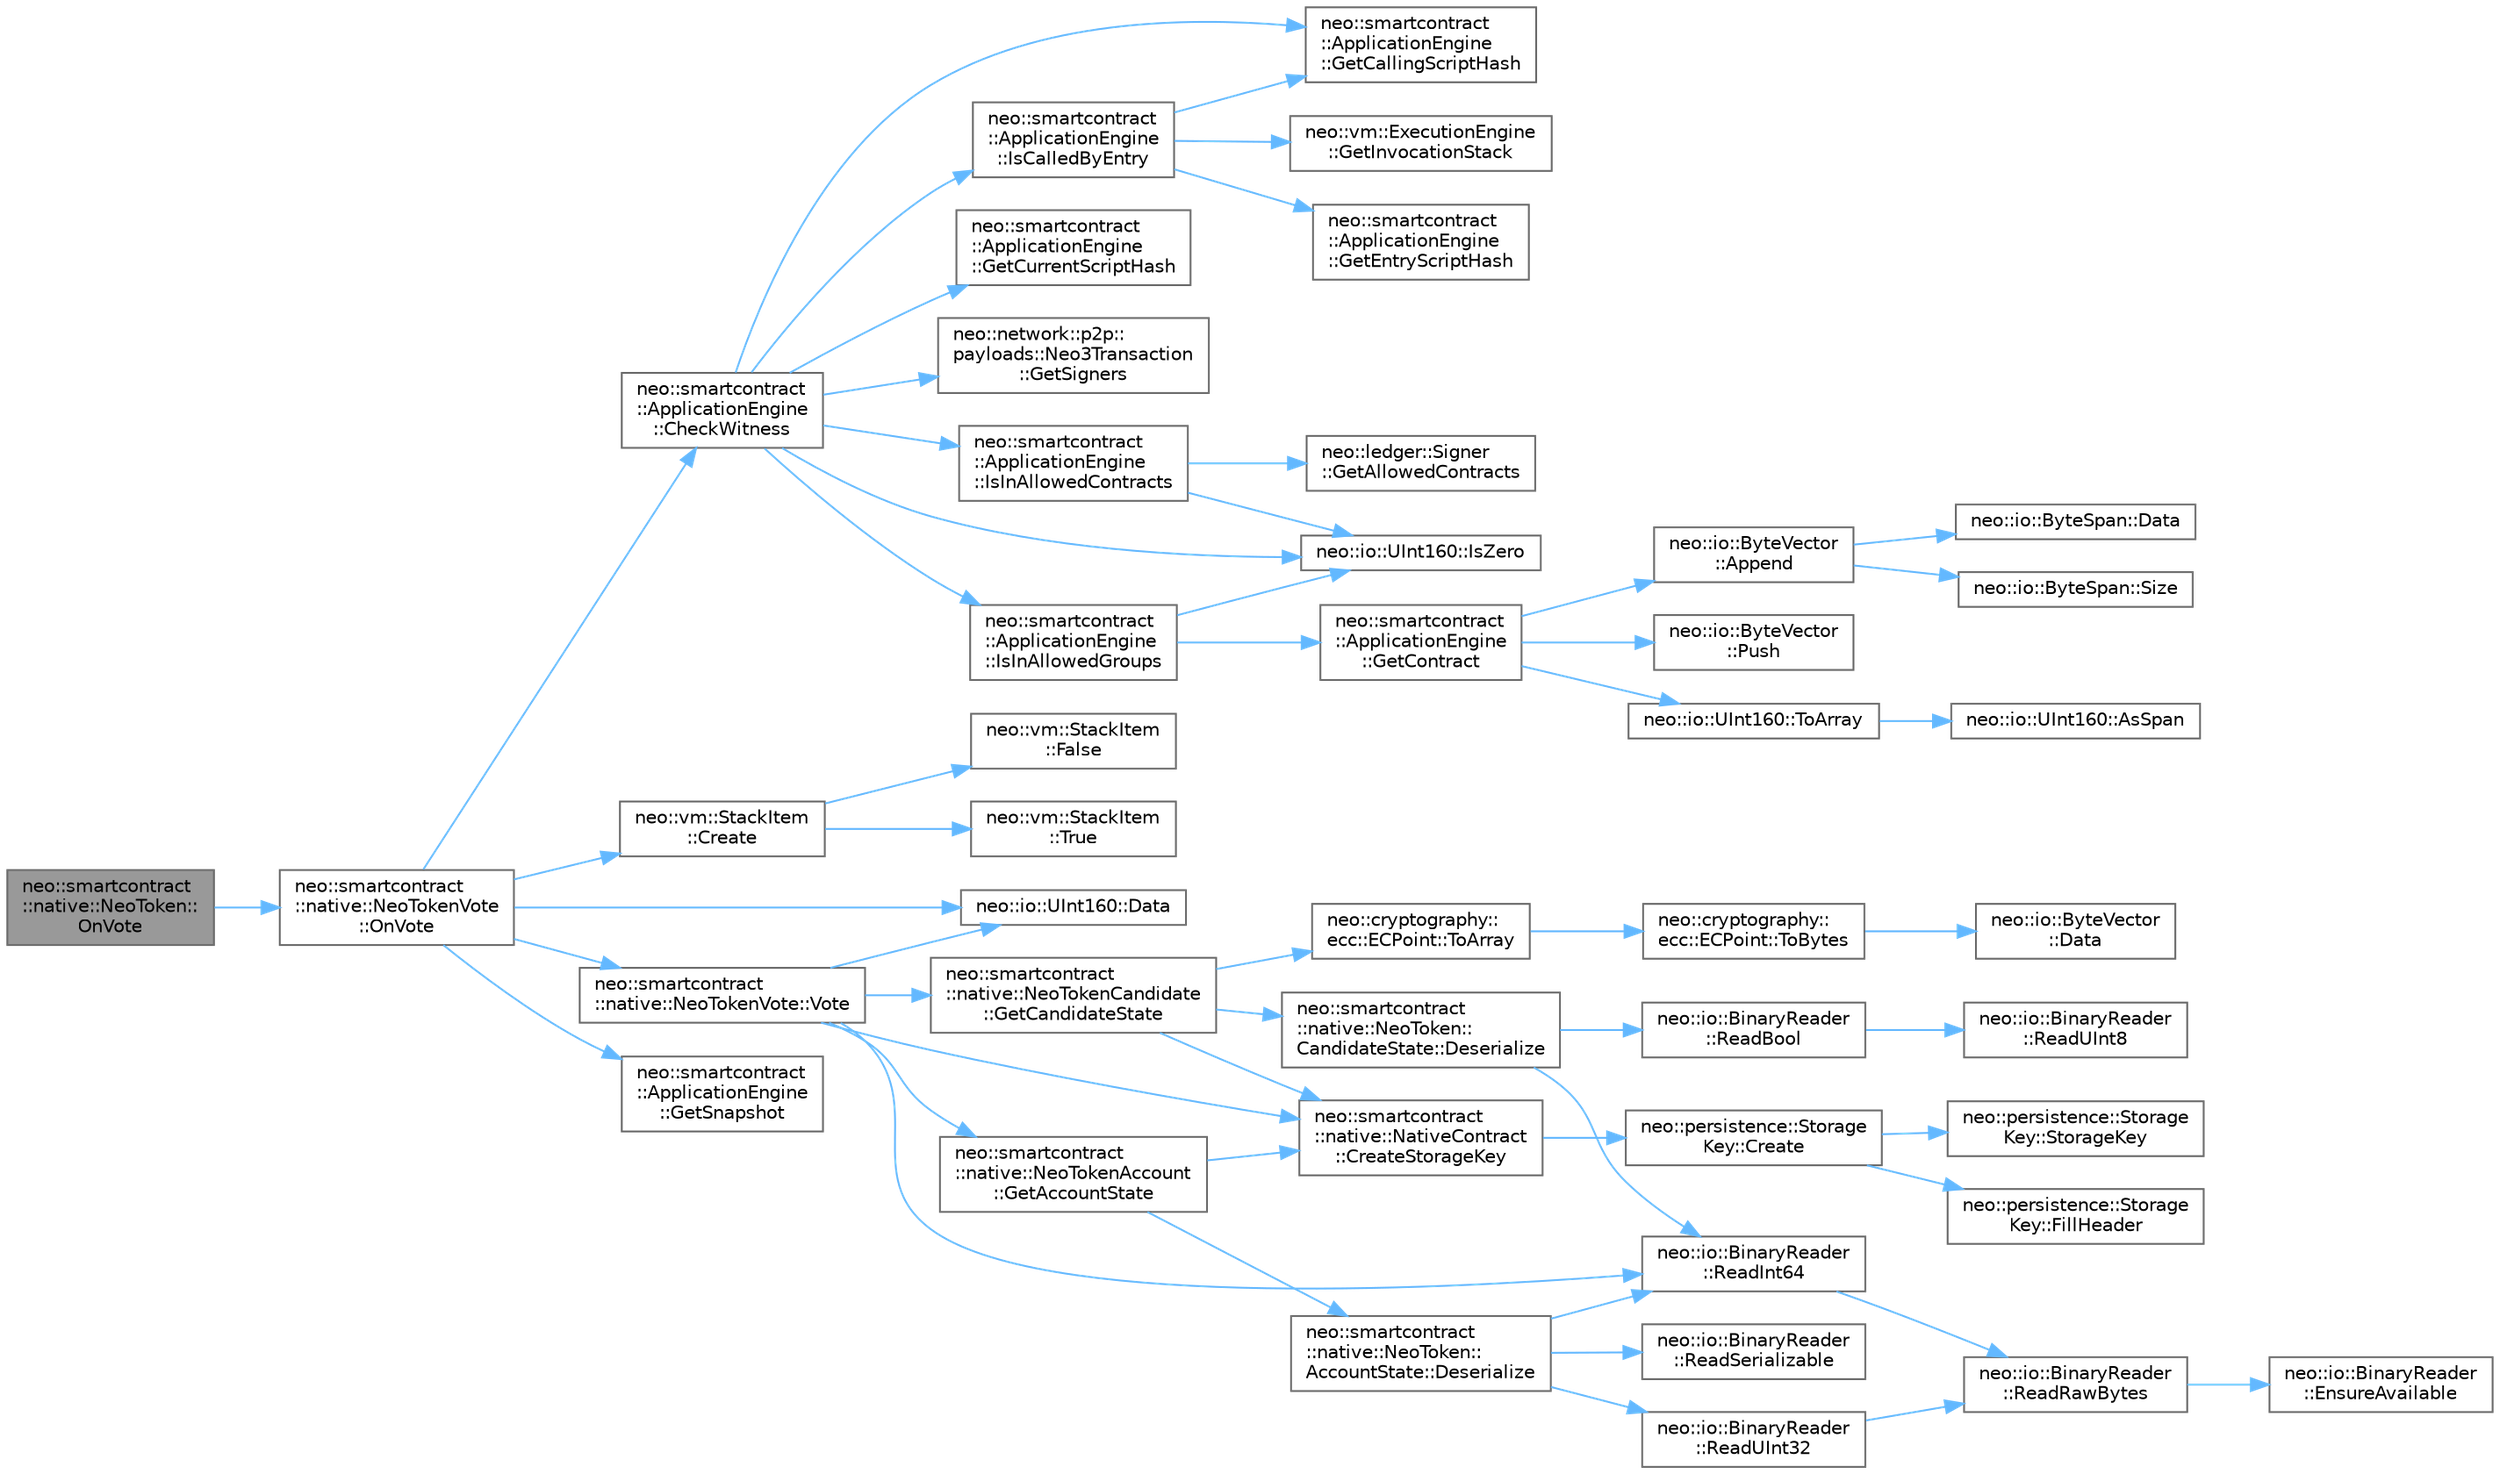 digraph "neo::smartcontract::native::NeoToken::OnVote"
{
 // LATEX_PDF_SIZE
  bgcolor="transparent";
  edge [fontname=Helvetica,fontsize=10,labelfontname=Helvetica,labelfontsize=10];
  node [fontname=Helvetica,fontsize=10,shape=box,height=0.2,width=0.4];
  rankdir="LR";
  Node1 [id="Node000001",label="neo::smartcontract\l::native::NeoToken::\lOnVote",height=0.2,width=0.4,color="gray40", fillcolor="grey60", style="filled", fontcolor="black",tooltip="Handles the vote method."];
  Node1 -> Node2 [id="edge53_Node000001_Node000002",color="steelblue1",style="solid",tooltip=" "];
  Node2 [id="Node000002",label="neo::smartcontract\l::native::NeoTokenVote\l::OnVote",height=0.2,width=0.4,color="grey40", fillcolor="white", style="filled",URL="$classneo_1_1smartcontract_1_1native_1_1_neo_token_vote.html#ac4d88888e685714f2d797500b30cb6cb",tooltip="Handles the vote method."];
  Node2 -> Node3 [id="edge54_Node000002_Node000003",color="steelblue1",style="solid",tooltip=" "];
  Node3 [id="Node000003",label="neo::smartcontract\l::ApplicationEngine\l::CheckWitness",height=0.2,width=0.4,color="grey40", fillcolor="white", style="filled",URL="$classneo_1_1smartcontract_1_1_application_engine.html#a4be82b2a3a2a0e53de3b731ac2418e91",tooltip="Checks if the witness is valid."];
  Node3 -> Node4 [id="edge55_Node000003_Node000004",color="steelblue1",style="solid",tooltip=" "];
  Node4 [id="Node000004",label="neo::smartcontract\l::ApplicationEngine\l::GetCallingScriptHash",height=0.2,width=0.4,color="grey40", fillcolor="white", style="filled",URL="$classneo_1_1smartcontract_1_1_application_engine.html#aad5c406f892265f2c4e9717edba873d0",tooltip="Gets the calling script hash."];
  Node3 -> Node5 [id="edge56_Node000003_Node000005",color="steelblue1",style="solid",tooltip=" "];
  Node5 [id="Node000005",label="neo::smartcontract\l::ApplicationEngine\l::GetCurrentScriptHash",height=0.2,width=0.4,color="grey40", fillcolor="white", style="filled",URL="$classneo_1_1smartcontract_1_1_application_engine.html#a51923971bcbc44d1d251edc00a54bfd2",tooltip="Gets the current script hash."];
  Node3 -> Node6 [id="edge57_Node000003_Node000006",color="steelblue1",style="solid",tooltip=" "];
  Node6 [id="Node000006",label="neo::network::p2p::\lpayloads::Neo3Transaction\l::GetSigners",height=0.2,width=0.4,color="grey40", fillcolor="white", style="filled",URL="$classneo_1_1network_1_1p2p_1_1payloads_1_1_neo3_transaction.html#a6978e51b07edf11fea3672eb79ebda72",tooltip="Gets the signers."];
  Node3 -> Node7 [id="edge58_Node000003_Node000007",color="steelblue1",style="solid",tooltip=" "];
  Node7 [id="Node000007",label="neo::smartcontract\l::ApplicationEngine\l::IsCalledByEntry",height=0.2,width=0.4,color="grey40", fillcolor="white", style="filled",URL="$classneo_1_1smartcontract_1_1_application_engine.html#a0e1df260a87deaf6b0318adf0970489a",tooltip=" "];
  Node7 -> Node4 [id="edge59_Node000007_Node000004",color="steelblue1",style="solid",tooltip=" "];
  Node7 -> Node8 [id="edge60_Node000007_Node000008",color="steelblue1",style="solid",tooltip=" "];
  Node8 [id="Node000008",label="neo::smartcontract\l::ApplicationEngine\l::GetEntryScriptHash",height=0.2,width=0.4,color="grey40", fillcolor="white", style="filled",URL="$classneo_1_1smartcontract_1_1_application_engine.html#a2be6d2d795c94e0ee7de0736dc2af4ec",tooltip="Gets the entry script hash."];
  Node7 -> Node9 [id="edge61_Node000007_Node000009",color="steelblue1",style="solid",tooltip=" "];
  Node9 [id="Node000009",label="neo::vm::ExecutionEngine\l::GetInvocationStack",height=0.2,width=0.4,color="grey40", fillcolor="white", style="filled",URL="$classneo_1_1vm_1_1_execution_engine.html#a91d0c0db6d95f8ceb2969cf9a397b21c",tooltip="Gets the invocation stack."];
  Node3 -> Node10 [id="edge62_Node000003_Node000010",color="steelblue1",style="solid",tooltip=" "];
  Node10 [id="Node000010",label="neo::smartcontract\l::ApplicationEngine\l::IsInAllowedContracts",height=0.2,width=0.4,color="grey40", fillcolor="white", style="filled",URL="$classneo_1_1smartcontract_1_1_application_engine.html#a5c3a1800a8e3a33f62f6f4569093bcfa",tooltip=" "];
  Node10 -> Node11 [id="edge63_Node000010_Node000011",color="steelblue1",style="solid",tooltip=" "];
  Node11 [id="Node000011",label="neo::ledger::Signer\l::GetAllowedContracts",height=0.2,width=0.4,color="grey40", fillcolor="white", style="filled",URL="$classneo_1_1ledger_1_1_signer.html#ac6550386081f7752e99e7a6bfc94a39c",tooltip="Gets the allowed contracts."];
  Node10 -> Node12 [id="edge64_Node000010_Node000012",color="steelblue1",style="solid",tooltip=" "];
  Node12 [id="Node000012",label="neo::io::UInt160::IsZero",height=0.2,width=0.4,color="grey40", fillcolor="white", style="filled",URL="$classneo_1_1io_1_1_u_int160.html#af6eb7ff964875651d53f8195bf3dcea1",tooltip="Checks if this UInt160 is zero."];
  Node3 -> Node13 [id="edge65_Node000003_Node000013",color="steelblue1",style="solid",tooltip=" "];
  Node13 [id="Node000013",label="neo::smartcontract\l::ApplicationEngine\l::IsInAllowedGroups",height=0.2,width=0.4,color="grey40", fillcolor="white", style="filled",URL="$classneo_1_1smartcontract_1_1_application_engine.html#a5845b07abae759f4c543daf89c09763c",tooltip=" "];
  Node13 -> Node14 [id="edge66_Node000013_Node000014",color="steelblue1",style="solid",tooltip=" "];
  Node14 [id="Node000014",label="neo::smartcontract\l::ApplicationEngine\l::GetContract",height=0.2,width=0.4,color="grey40", fillcolor="white", style="filled",URL="$classneo_1_1smartcontract_1_1_application_engine.html#aab38d577e09dab34b160475075ef9d19",tooltip=" "];
  Node14 -> Node15 [id="edge67_Node000014_Node000015",color="steelblue1",style="solid",tooltip=" "];
  Node15 [id="Node000015",label="neo::io::ByteVector\l::Append",height=0.2,width=0.4,color="grey40", fillcolor="white", style="filled",URL="$classneo_1_1io_1_1_byte_vector.html#a08fe2080218bc11daedc416387e6f37e",tooltip="Appends data to the ByteVector."];
  Node15 -> Node16 [id="edge68_Node000015_Node000016",color="steelblue1",style="solid",tooltip=" "];
  Node16 [id="Node000016",label="neo::io::ByteSpan::Data",height=0.2,width=0.4,color="grey40", fillcolor="white", style="filled",URL="$classneo_1_1io_1_1_byte_span.html#a0285a19eb5cd212ecd1079e0bc5e494c",tooltip="Gets a pointer to the data."];
  Node15 -> Node17 [id="edge69_Node000015_Node000017",color="steelblue1",style="solid",tooltip=" "];
  Node17 [id="Node000017",label="neo::io::ByteSpan::Size",height=0.2,width=0.4,color="grey40", fillcolor="white", style="filled",URL="$classneo_1_1io_1_1_byte_span.html#a4a869430800a37dcbeefac6f36468fcb",tooltip="Gets the size of the ByteSpan."];
  Node14 -> Node18 [id="edge70_Node000014_Node000018",color="steelblue1",style="solid",tooltip=" "];
  Node18 [id="Node000018",label="neo::io::ByteVector\l::Push",height=0.2,width=0.4,color="grey40", fillcolor="white", style="filled",URL="$classneo_1_1io_1_1_byte_vector.html#a57eb840afcbc9cd7b784081f9f546dab",tooltip="Pushes a byte to the end of the ByteVector."];
  Node14 -> Node19 [id="edge71_Node000014_Node000019",color="steelblue1",style="solid",tooltip=" "];
  Node19 [id="Node000019",label="neo::io::UInt160::ToArray",height=0.2,width=0.4,color="grey40", fillcolor="white", style="filled",URL="$classneo_1_1io_1_1_u_int160.html#a947ec4601aad300d141e2a5f3584d4d3",tooltip="Converts the UInt160 to a ByteVector."];
  Node19 -> Node20 [id="edge72_Node000019_Node000020",color="steelblue1",style="solid",tooltip=" "];
  Node20 [id="Node000020",label="neo::io::UInt160::AsSpan",height=0.2,width=0.4,color="grey40", fillcolor="white", style="filled",URL="$classneo_1_1io_1_1_u_int160.html#a7e537e6035701cc08bf7eb8e9ff5d8e6",tooltip="Converts the UInt160 to a ByteSpan."];
  Node13 -> Node12 [id="edge73_Node000013_Node000012",color="steelblue1",style="solid",tooltip=" "];
  Node3 -> Node12 [id="edge74_Node000003_Node000012",color="steelblue1",style="solid",tooltip=" "];
  Node2 -> Node21 [id="edge75_Node000002_Node000021",color="steelblue1",style="solid",tooltip=" "];
  Node21 [id="Node000021",label="neo::vm::StackItem\l::Create",height=0.2,width=0.4,color="grey40", fillcolor="white", style="filled",URL="$classneo_1_1vm_1_1_stack_item.html#a1d67a8c02d58d56410378b997c2e7855",tooltip="Creates a primitive stack item."];
  Node21 -> Node22 [id="edge76_Node000021_Node000022",color="steelblue1",style="solid",tooltip=" "];
  Node22 [id="Node000022",label="neo::vm::StackItem\l::False",height=0.2,width=0.4,color="grey40", fillcolor="white", style="filled",URL="$classneo_1_1vm_1_1_stack_item.html#a759c1a70f6481936eb089083a5fa2d4e",tooltip="Gets the false stack item."];
  Node21 -> Node23 [id="edge77_Node000021_Node000023",color="steelblue1",style="solid",tooltip=" "];
  Node23 [id="Node000023",label="neo::vm::StackItem\l::True",height=0.2,width=0.4,color="grey40", fillcolor="white", style="filled",URL="$classneo_1_1vm_1_1_stack_item.html#ac5c88a02b66663d80e61942bb425391c",tooltip="Gets the true stack item."];
  Node2 -> Node24 [id="edge78_Node000002_Node000024",color="steelblue1",style="solid",tooltip=" "];
  Node24 [id="Node000024",label="neo::io::UInt160::Data",height=0.2,width=0.4,color="grey40", fillcolor="white", style="filled",URL="$classneo_1_1io_1_1_u_int160.html#ad3022981ff7dc5b1928972035b8c81e6",tooltip="Gets a pointer to the data."];
  Node2 -> Node25 [id="edge79_Node000002_Node000025",color="steelblue1",style="solid",tooltip=" "];
  Node25 [id="Node000025",label="neo::smartcontract\l::ApplicationEngine\l::GetSnapshot",height=0.2,width=0.4,color="grey40", fillcolor="white", style="filled",URL="$classneo_1_1smartcontract_1_1_application_engine.html#a4b11ba8a68aa0ac32ba0263c293ff1e4",tooltip="Gets the snapshot."];
  Node2 -> Node26 [id="edge80_Node000002_Node000026",color="steelblue1",style="solid",tooltip=" "];
  Node26 [id="Node000026",label="neo::smartcontract\l::native::NeoTokenVote::Vote",height=0.2,width=0.4,color="grey40", fillcolor="white", style="filled",URL="$classneo_1_1smartcontract_1_1native_1_1_neo_token_vote.html#a9c33f9f84c45eb0716c9cab12306f800",tooltip="Votes for a candidate."];
  Node26 -> Node27 [id="edge81_Node000026_Node000027",color="steelblue1",style="solid",tooltip=" "];
  Node27 [id="Node000027",label="neo::smartcontract\l::native::NativeContract\l::CreateStorageKey",height=0.2,width=0.4,color="grey40", fillcolor="white", style="filled",URL="$classneo_1_1smartcontract_1_1native_1_1_native_contract.html#a5a9ec24cc4c1584fb00fdf32f614dbd8",tooltip="Creates a storage key with the specified prefix."];
  Node27 -> Node28 [id="edge82_Node000027_Node000028",color="steelblue1",style="solid",tooltip=" "];
  Node28 [id="Node000028",label="neo::persistence::Storage\lKey::Create",height=0.2,width=0.4,color="grey40", fillcolor="white", style="filled",URL="$classneo_1_1persistence_1_1_storage_key.html#ae7001770e96642cfdb2f878c6264bf51",tooltip="Creates a storage key with contract ID and prefix."];
  Node28 -> Node29 [id="edge83_Node000028_Node000029",color="steelblue1",style="solid",tooltip=" "];
  Node29 [id="Node000029",label="neo::persistence::Storage\lKey::FillHeader",height=0.2,width=0.4,color="grey40", fillcolor="white", style="filled",URL="$classneo_1_1persistence_1_1_storage_key.html#a4a6ee8a47d7cfb0b3802d3697ddf571f",tooltip="Fills the header (contract ID + prefix) into a span."];
  Node28 -> Node30 [id="edge84_Node000028_Node000030",color="steelblue1",style="solid",tooltip=" "];
  Node30 [id="Node000030",label="neo::persistence::Storage\lKey::StorageKey",height=0.2,width=0.4,color="grey40", fillcolor="white", style="filled",URL="$classneo_1_1persistence_1_1_storage_key.html#a26e71bde9629f81837c84d69d83fd75a",tooltip="Constructs an empty StorageKey."];
  Node26 -> Node24 [id="edge85_Node000026_Node000024",color="steelblue1",style="solid",tooltip=" "];
  Node26 -> Node31 [id="edge86_Node000026_Node000031",color="steelblue1",style="solid",tooltip=" "];
  Node31 [id="Node000031",label="neo::smartcontract\l::native::NeoTokenAccount\l::GetAccountState",height=0.2,width=0.4,color="grey40", fillcolor="white", style="filled",URL="$classneo_1_1smartcontract_1_1native_1_1_neo_token_account.html#a6a801203667b97238e73ec31a4eeeb49",tooltip="Gets the account state."];
  Node31 -> Node27 [id="edge87_Node000031_Node000027",color="steelblue1",style="solid",tooltip=" "];
  Node31 -> Node32 [id="edge88_Node000031_Node000032",color="steelblue1",style="solid",tooltip=" "];
  Node32 [id="Node000032",label="neo::smartcontract\l::native::NeoToken::\lAccountState::Deserialize",height=0.2,width=0.4,color="grey40", fillcolor="white", style="filled",URL="$structneo_1_1smartcontract_1_1native_1_1_neo_token_1_1_account_state.html#aae0ca7841f80d2abf677fa992f375fc7",tooltip=" "];
  Node32 -> Node33 [id="edge89_Node000032_Node000033",color="steelblue1",style="solid",tooltip=" "];
  Node33 [id="Node000033",label="neo::io::BinaryReader\l::ReadInt64",height=0.2,width=0.4,color="grey40", fillcolor="white", style="filled",URL="$classneo_1_1io_1_1_binary_reader.html#aa8429b0320e5dee44f55d511457eb9bb",tooltip="Reads a 64-bit signed integer from the stream."];
  Node33 -> Node34 [id="edge90_Node000033_Node000034",color="steelblue1",style="solid",tooltip=" "];
  Node34 [id="Node000034",label="neo::io::BinaryReader\l::ReadRawBytes",height=0.2,width=0.4,color="grey40", fillcolor="white", style="filled",URL="$classneo_1_1io_1_1_binary_reader.html#a890faf334a0500b4474a6b2f91e63e51",tooltip="Helper method to read raw bytes from either stream or memory."];
  Node34 -> Node35 [id="edge91_Node000034_Node000035",color="steelblue1",style="solid",tooltip=" "];
  Node35 [id="Node000035",label="neo::io::BinaryReader\l::EnsureAvailable",height=0.2,width=0.4,color="grey40", fillcolor="white", style="filled",URL="$classneo_1_1io_1_1_binary_reader.html#a2bfd19e979fbdb9b340cc8dd78a9ca72",tooltip="Checks if enough bytes are available to read."];
  Node32 -> Node36 [id="edge92_Node000032_Node000036",color="steelblue1",style="solid",tooltip=" "];
  Node36 [id="Node000036",label="neo::io::BinaryReader\l::ReadSerializable",height=0.2,width=0.4,color="grey40", fillcolor="white", style="filled",URL="$classneo_1_1io_1_1_binary_reader.html#adfdd39b482480819e993cc3c39a77ec2",tooltip="Reads a serializable object from the stream."];
  Node32 -> Node37 [id="edge93_Node000032_Node000037",color="steelblue1",style="solid",tooltip=" "];
  Node37 [id="Node000037",label="neo::io::BinaryReader\l::ReadUInt32",height=0.2,width=0.4,color="grey40", fillcolor="white", style="filled",URL="$classneo_1_1io_1_1_binary_reader.html#adc2c9cfae535b86f63855d77cdb2662b",tooltip="Reads a 32-bit unsigned integer from the stream."];
  Node37 -> Node34 [id="edge94_Node000037_Node000034",color="steelblue1",style="solid",tooltip=" "];
  Node26 -> Node38 [id="edge95_Node000026_Node000038",color="steelblue1",style="solid",tooltip=" "];
  Node38 [id="Node000038",label="neo::smartcontract\l::native::NeoTokenCandidate\l::GetCandidateState",height=0.2,width=0.4,color="grey40", fillcolor="white", style="filled",URL="$classneo_1_1smartcontract_1_1native_1_1_neo_token_candidate.html#a8b1144886bf0a59b007b4e1bf406aeb9",tooltip="Gets the candidate state."];
  Node38 -> Node27 [id="edge96_Node000038_Node000027",color="steelblue1",style="solid",tooltip=" "];
  Node38 -> Node39 [id="edge97_Node000038_Node000039",color="steelblue1",style="solid",tooltip=" "];
  Node39 [id="Node000039",label="neo::smartcontract\l::native::NeoToken::\lCandidateState::Deserialize",height=0.2,width=0.4,color="grey40", fillcolor="white", style="filled",URL="$structneo_1_1smartcontract_1_1native_1_1_neo_token_1_1_candidate_state.html#a4b3588cff845e246d112020fcd7b7974",tooltip=" "];
  Node39 -> Node40 [id="edge98_Node000039_Node000040",color="steelblue1",style="solid",tooltip=" "];
  Node40 [id="Node000040",label="neo::io::BinaryReader\l::ReadBool",height=0.2,width=0.4,color="grey40", fillcolor="white", style="filled",URL="$classneo_1_1io_1_1_binary_reader.html#a94aba9dfe2eb624fd626466227ccf3a8",tooltip="Reads a boolean value from the stream."];
  Node40 -> Node41 [id="edge99_Node000040_Node000041",color="steelblue1",style="solid",tooltip=" "];
  Node41 [id="Node000041",label="neo::io::BinaryReader\l::ReadUInt8",height=0.2,width=0.4,color="grey40", fillcolor="white", style="filled",URL="$classneo_1_1io_1_1_binary_reader.html#a3b93ff9ad86d70fb5091267936092a59",tooltip="Reads an 8-bit unsigned integer from the stream."];
  Node39 -> Node33 [id="edge100_Node000039_Node000033",color="steelblue1",style="solid",tooltip=" "];
  Node38 -> Node42 [id="edge101_Node000038_Node000042",color="steelblue1",style="solid",tooltip=" "];
  Node42 [id="Node000042",label="neo::cryptography::\lecc::ECPoint::ToArray",height=0.2,width=0.4,color="grey40", fillcolor="white", style="filled",URL="$classneo_1_1cryptography_1_1ecc_1_1_e_c_point.html#ac78e405cf844e51af4f0830b2b392368",tooltip="Converts this point to a byte array (compressed format). This method matches the C# ECPoint...."];
  Node42 -> Node43 [id="edge102_Node000042_Node000043",color="steelblue1",style="solid",tooltip=" "];
  Node43 [id="Node000043",label="neo::cryptography::\lecc::ECPoint::ToBytes",height=0.2,width=0.4,color="grey40", fillcolor="white", style="filled",URL="$classneo_1_1cryptography_1_1ecc_1_1_e_c_point.html#acaf3aa20394e9261354877c0e64c8f37",tooltip="Converts this point to a byte array."];
  Node43 -> Node44 [id="edge103_Node000043_Node000044",color="steelblue1",style="solid",tooltip=" "];
  Node44 [id="Node000044",label="neo::io::ByteVector\l::Data",height=0.2,width=0.4,color="grey40", fillcolor="white", style="filled",URL="$classneo_1_1io_1_1_byte_vector.html#a971af50d2778c4435c924cf4b839e8a1",tooltip="Gets a pointer to the data."];
  Node26 -> Node33 [id="edge104_Node000026_Node000033",color="steelblue1",style="solid",tooltip=" "];
}
